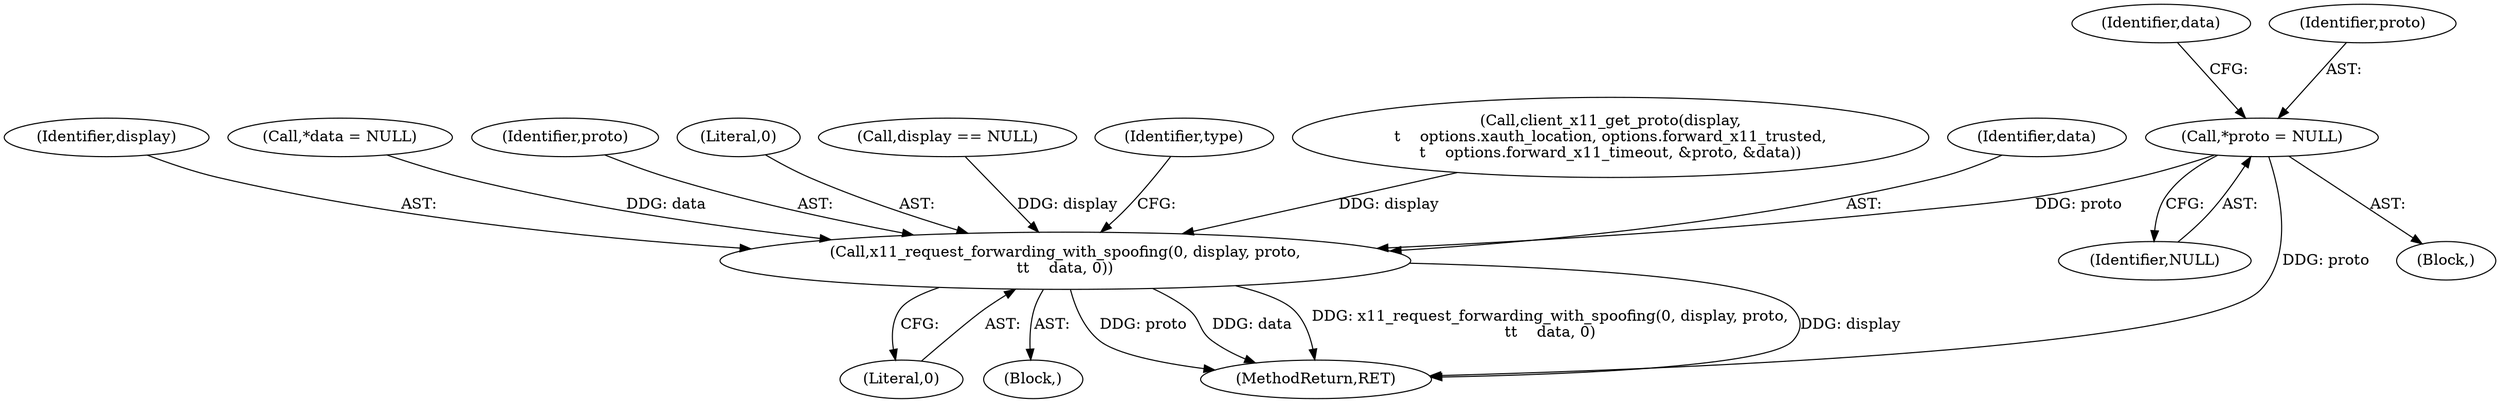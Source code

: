 digraph "0_mindrot_ed4ce82dbfa8a3a3c8ea6fa0db113c71e234416c_1@pointer" {
"1000137" [label="(Call,*proto = NULL)"];
"1000325" [label="(Call,x11_request_forwarding_with_spoofing(0, display, proto,\n\t\t    data, 0))"];
"1000327" [label="(Identifier,display)"];
"1000141" [label="(Call,*data = NULL)"];
"1000328" [label="(Identifier,proto)"];
"1000326" [label="(Literal,0)"];
"1000139" [label="(Identifier,NULL)"];
"1000290" [label="(Call,display == NULL)"];
"1000142" [label="(Identifier,data)"];
"1000137" [label="(Call,*proto = NULL)"];
"1000330" [label="(Literal,0)"];
"1000332" [label="(Identifier,type)"];
"1000304" [label="(Call,client_x11_get_proto(display,\n\t    options.xauth_location, options.forward_x11_trusted,\n\t    options.forward_x11_timeout, &proto, &data))"];
"1000320" [label="(Block,)"];
"1000472" [label="(MethodReturn,RET)"];
"1000329" [label="(Identifier,data)"];
"1000138" [label="(Identifier,proto)"];
"1000325" [label="(Call,x11_request_forwarding_with_spoofing(0, display, proto,\n\t\t    data, 0))"];
"1000123" [label="(Block,)"];
"1000137" -> "1000123"  [label="AST: "];
"1000137" -> "1000139"  [label="CFG: "];
"1000138" -> "1000137"  [label="AST: "];
"1000139" -> "1000137"  [label="AST: "];
"1000142" -> "1000137"  [label="CFG: "];
"1000137" -> "1000472"  [label="DDG: proto"];
"1000137" -> "1000325"  [label="DDG: proto"];
"1000325" -> "1000320"  [label="AST: "];
"1000325" -> "1000330"  [label="CFG: "];
"1000326" -> "1000325"  [label="AST: "];
"1000327" -> "1000325"  [label="AST: "];
"1000328" -> "1000325"  [label="AST: "];
"1000329" -> "1000325"  [label="AST: "];
"1000330" -> "1000325"  [label="AST: "];
"1000332" -> "1000325"  [label="CFG: "];
"1000325" -> "1000472"  [label="DDG: proto"];
"1000325" -> "1000472"  [label="DDG: data"];
"1000325" -> "1000472"  [label="DDG: x11_request_forwarding_with_spoofing(0, display, proto,\n\t\t    data, 0)"];
"1000325" -> "1000472"  [label="DDG: display"];
"1000290" -> "1000325"  [label="DDG: display"];
"1000304" -> "1000325"  [label="DDG: display"];
"1000141" -> "1000325"  [label="DDG: data"];
}
